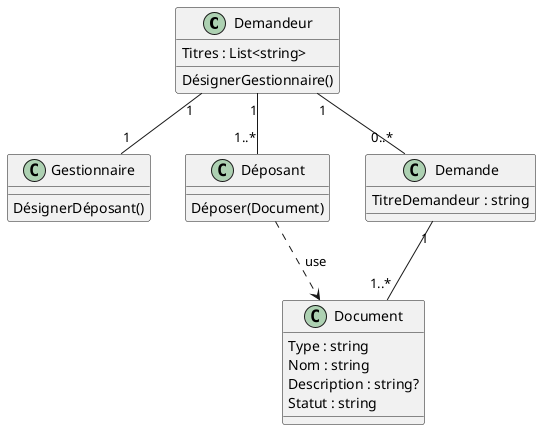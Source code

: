 @startuml EprolexUsers

class Demandeur
class Gestionnaire
class Déposant
class Demande
class Document

Demandeur : Titres : List<string>
Demandeur : DésignerGestionnaire()

Gestionnaire : DésignerDéposant()

Déposant : Déposer(Document)

Document : Type : string
Document : Nom : string
Document : Description : string?
Document : Statut : string

Demande : TitreDemandeur : string

Demandeur "1" -- "1" Gestionnaire
Demandeur "1" -- "1..*" Déposant
Demandeur "1" -- "0..*" Demande

Demande "1" -- "1..*" Document

Déposant ..> Document : use

@enduml